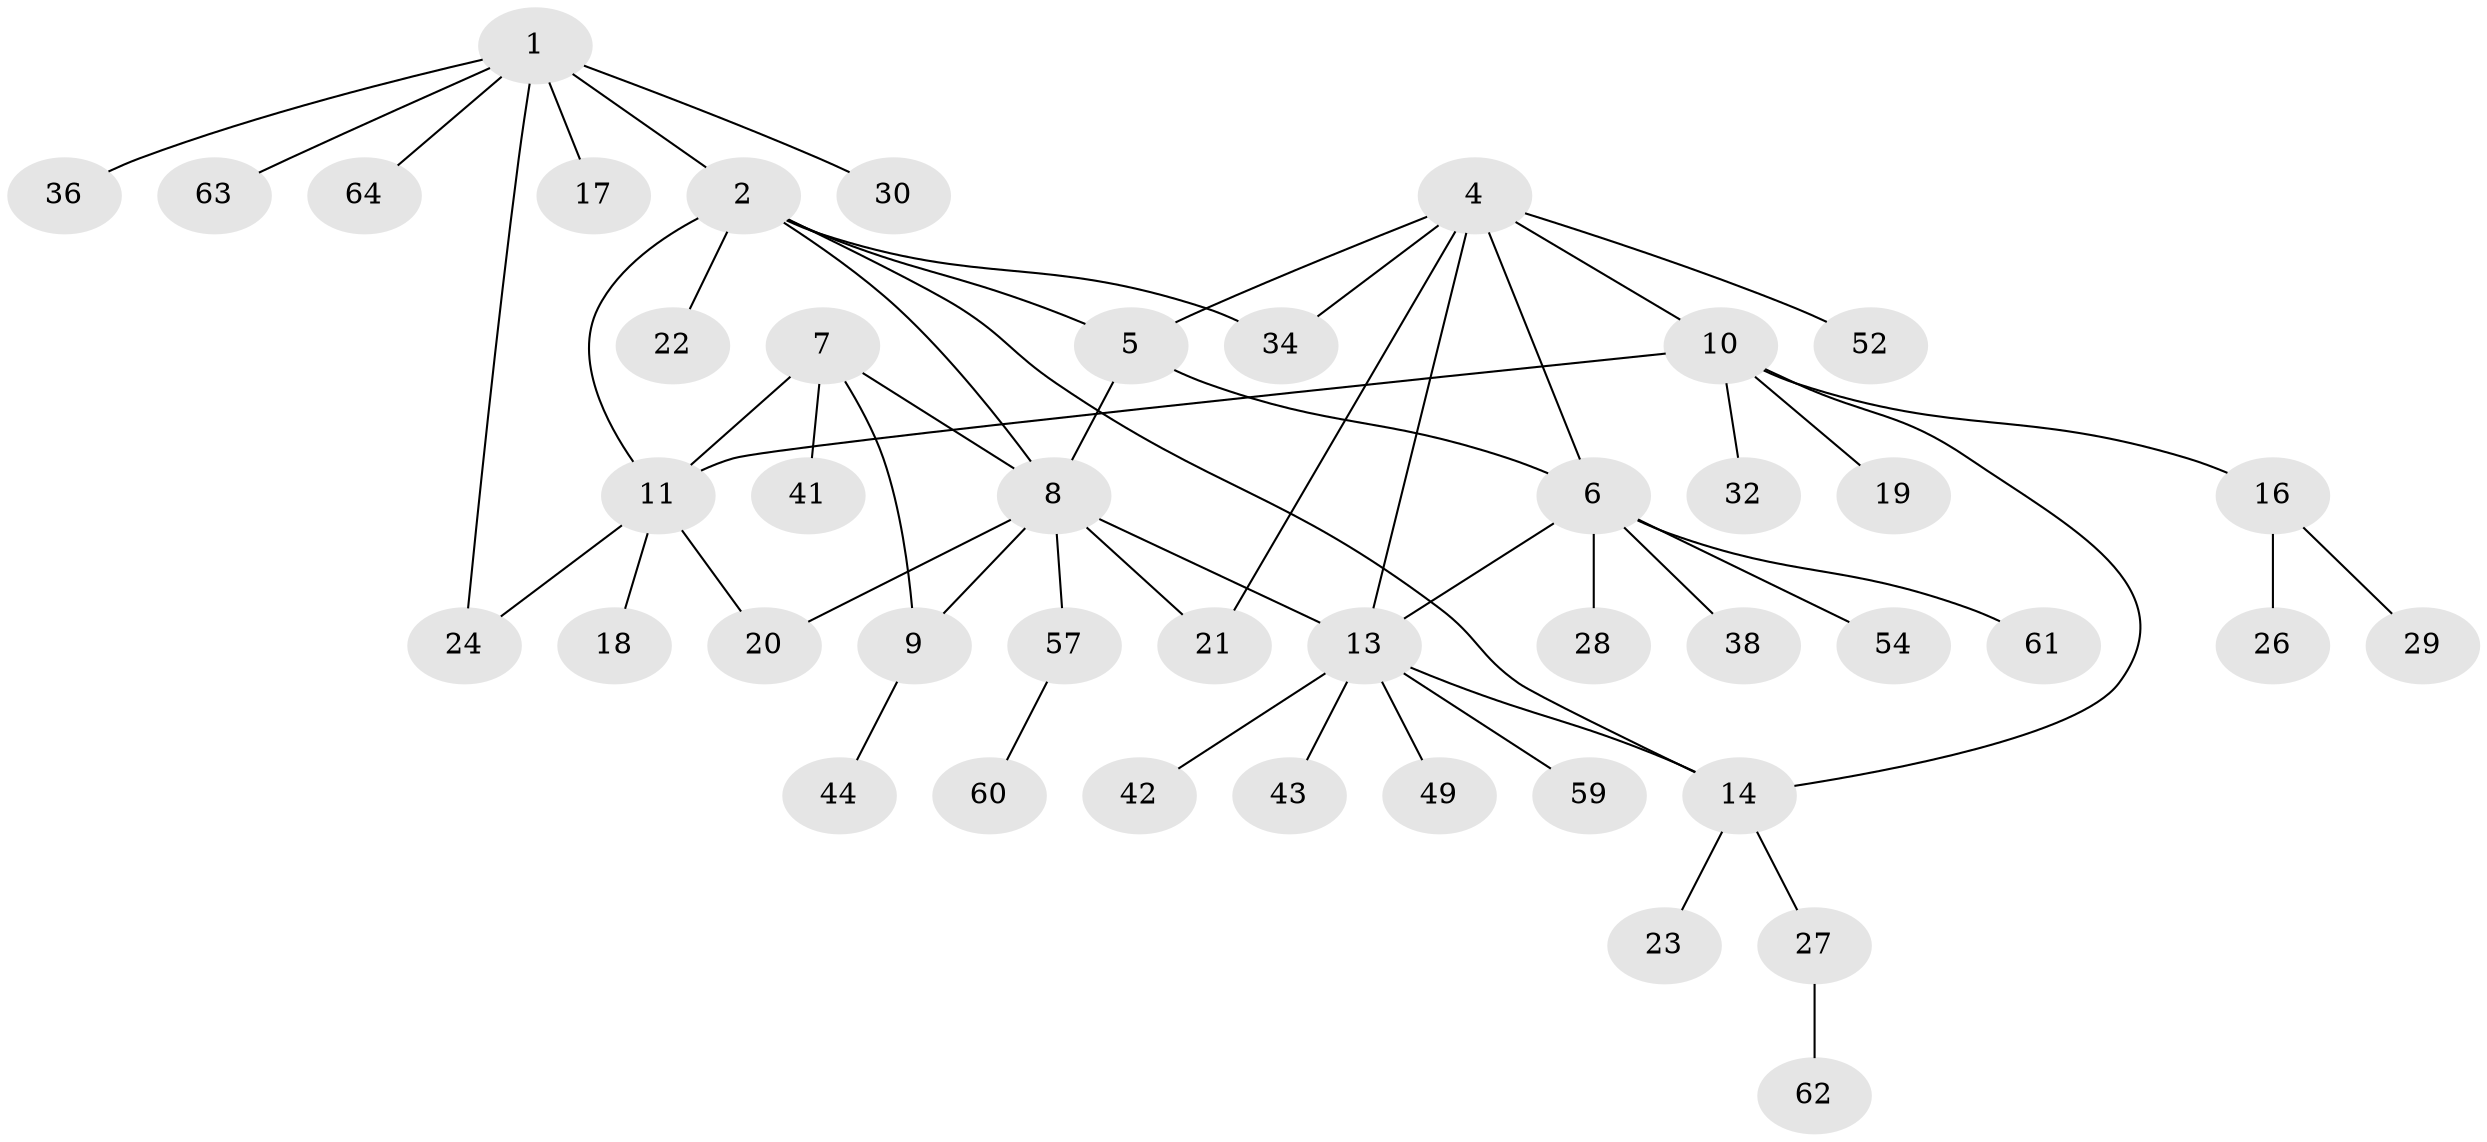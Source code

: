// Generated by graph-tools (version 1.1) at 2025/52/02/27/25 19:52:19]
// undirected, 44 vertices, 56 edges
graph export_dot {
graph [start="1"]
  node [color=gray90,style=filled];
  1 [super="+55"];
  2 [super="+3"];
  4 [super="+25"];
  5;
  6 [super="+31"];
  7;
  8 [super="+35"];
  9 [super="+37"];
  10 [super="+12"];
  11 [super="+51"];
  13 [super="+47"];
  14 [super="+15"];
  16 [super="+40"];
  17;
  18;
  19 [super="+39"];
  20;
  21;
  22 [super="+58"];
  23;
  24 [super="+33"];
  26 [super="+48"];
  27 [super="+45"];
  28 [super="+46"];
  29;
  30;
  32;
  34;
  36;
  38;
  41 [super="+53"];
  42 [super="+56"];
  43 [super="+50"];
  44;
  49;
  52;
  54;
  57;
  59;
  60;
  61;
  62;
  63;
  64;
  1 -- 2 [weight=2];
  1 -- 17;
  1 -- 24;
  1 -- 30;
  1 -- 36;
  1 -- 63;
  1 -- 64;
  2 -- 5;
  2 -- 8;
  2 -- 11;
  2 -- 14;
  2 -- 22;
  2 -- 34;
  4 -- 5;
  4 -- 6;
  4 -- 13;
  4 -- 34;
  4 -- 21;
  4 -- 52;
  4 -- 10;
  5 -- 6;
  5 -- 8;
  6 -- 28;
  6 -- 38;
  6 -- 54;
  6 -- 61;
  6 -- 13;
  7 -- 8;
  7 -- 9;
  7 -- 11;
  7 -- 41;
  8 -- 9;
  8 -- 13;
  8 -- 20;
  8 -- 21;
  8 -- 57;
  9 -- 44;
  10 -- 11 [weight=2];
  10 -- 32;
  10 -- 16;
  10 -- 19;
  10 -- 14;
  11 -- 18;
  11 -- 20;
  11 -- 24;
  13 -- 14 [weight=2];
  13 -- 42;
  13 -- 43;
  13 -- 49;
  13 -- 59;
  14 -- 23;
  14 -- 27;
  16 -- 26;
  16 -- 29;
  27 -- 62;
  57 -- 60;
}
